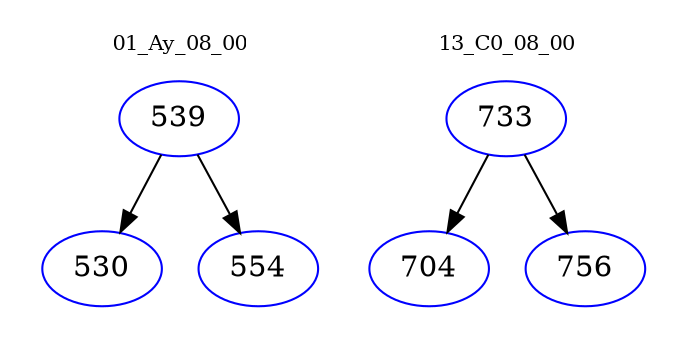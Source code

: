 digraph{
subgraph cluster_0 {
color = white
label = "01_Ay_08_00";
fontsize=10;
T0_539 [label="539", color="blue"]
T0_539 -> T0_530 [color="black"]
T0_530 [label="530", color="blue"]
T0_539 -> T0_554 [color="black"]
T0_554 [label="554", color="blue"]
}
subgraph cluster_1 {
color = white
label = "13_C0_08_00";
fontsize=10;
T1_733 [label="733", color="blue"]
T1_733 -> T1_704 [color="black"]
T1_704 [label="704", color="blue"]
T1_733 -> T1_756 [color="black"]
T1_756 [label="756", color="blue"]
}
}
